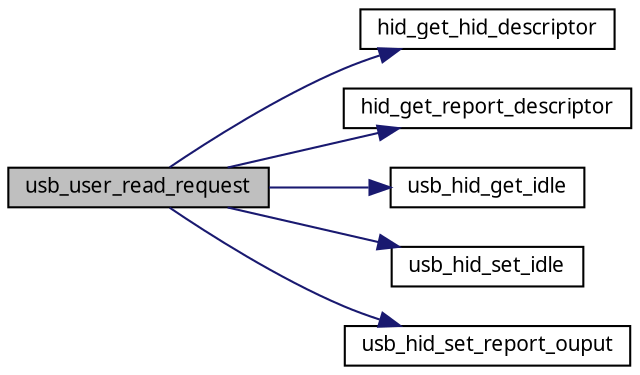 digraph G
{
  edge [fontname="FreeSans.ttf",fontsize=10,labelfontname="FreeSans.ttf",labelfontsize=10];
  node [fontname="FreeSans.ttf",fontsize=10,shape=record];
  rankdir=LR;
  Node1 [label="usb_user_read_request",height=0.2,width=0.4,color="black", fillcolor="grey75", style="filled" fontcolor="black"];
  Node1 -> Node2 [color="midnightblue",fontsize=10,style="solid",fontname="FreeSans.ttf"];
  Node2 [label="hid_get_hid_descriptor",height=0.2,width=0.4,color="black", fillcolor="white", style="filled",URL="$a00045.html#9f66cead40475ddc3eb6fdf632635f15"];
  Node1 -> Node3 [color="midnightblue",fontsize=10,style="solid",fontname="FreeSans.ttf"];
  Node3 [label="hid_get_report_descriptor",height=0.2,width=0.4,color="black", fillcolor="white", style="filled",URL="$a00045.html#b57bd4b7c38c1813d985e5a3fd5fc967"];
  Node1 -> Node4 [color="midnightblue",fontsize=10,style="solid",fontname="FreeSans.ttf"];
  Node4 [label="usb_hid_get_idle",height=0.2,width=0.4,color="black", fillcolor="white", style="filled",URL="$a00045.html#7eba6a0b4963b898f3ce4de4abccc84b"];
  Node1 -> Node5 [color="midnightblue",fontsize=10,style="solid",fontname="FreeSans.ttf"];
  Node5 [label="usb_hid_set_idle",height=0.2,width=0.4,color="black", fillcolor="white", style="filled",URL="$a00045.html#54fd7c9be9ba5d20673828ba395053a6"];
  Node1 -> Node6 [color="midnightblue",fontsize=10,style="solid",fontname="FreeSans.ttf"];
  Node6 [label="usb_hid_set_report_ouput",height=0.2,width=0.4,color="black", fillcolor="white", style="filled",URL="$a00045.html#534260345508b4b448f44c65680640b0"];
}
